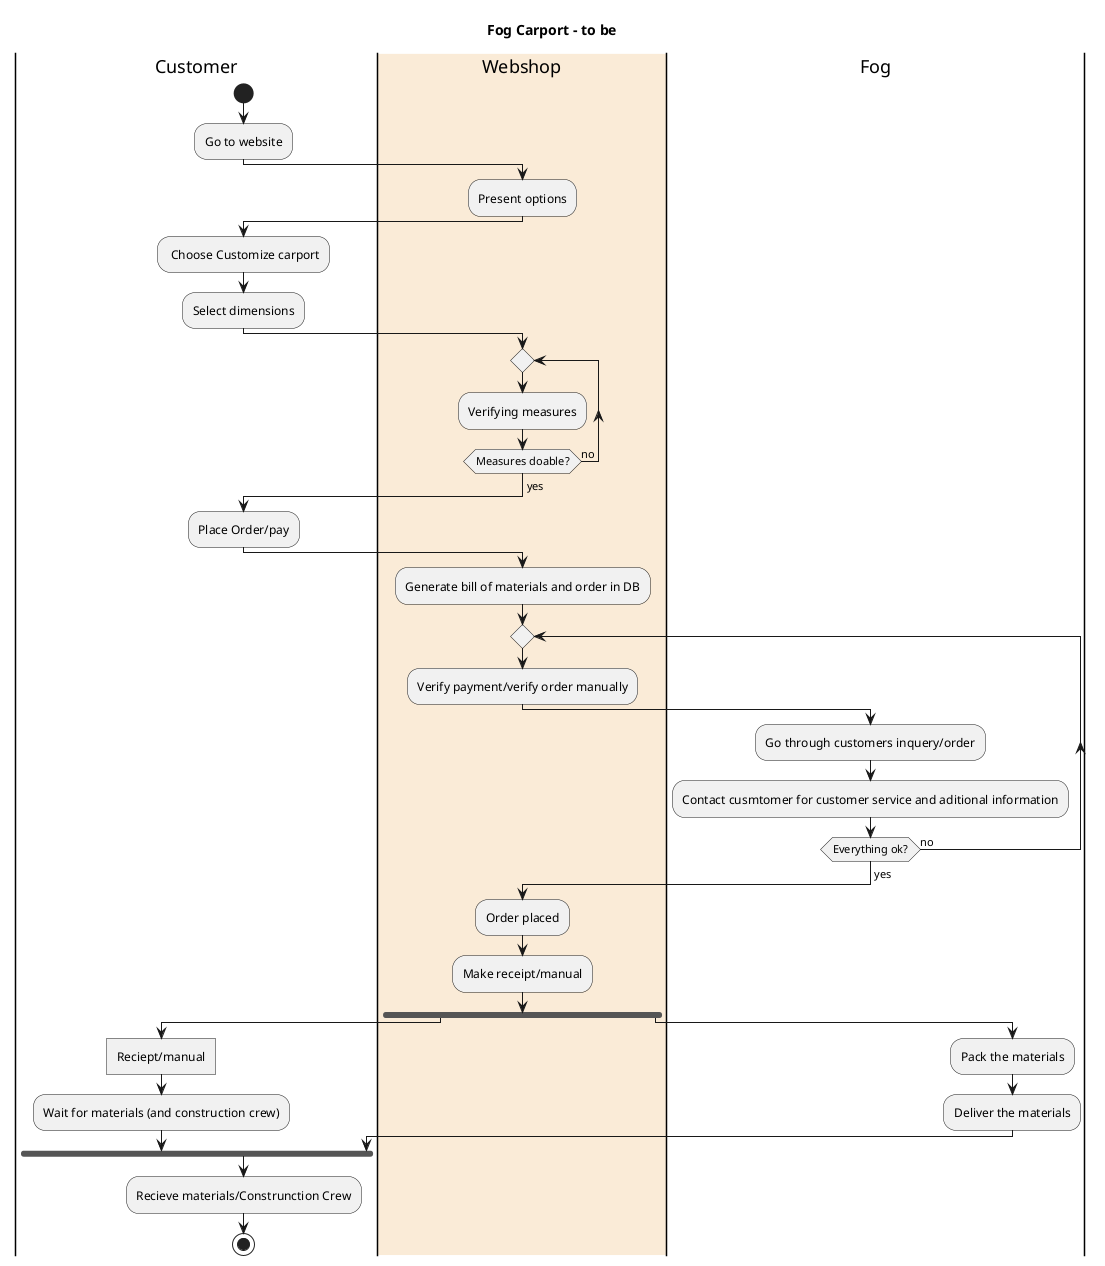 @startuml
Title Fog Carport - to be
|Customer|
start
:Go to website;
|#AntiqueWhite|Webshop|
:Present options;
|Customer|
: Choose Customize carport;
:Select dimensions;
|Webshop|
repeat
:Verifying measures;
repeat while (Measures doable?) is (no)
->yes;
|Customer|
:Place Order/pay;
|Webshop|
:Generate bill of materials and order in DB;
repeat
:Verify payment/verify order manually;
|Fog|
:Go through customers inquery/order;
:Contact cusmtomer for customer service and aditional information;
repeat while (Everything ok?) is (no)
->yes;
|Webshop|
:Order placed;
:Make receipt/manual;
fork
|Customer|
:Reciept/manual]
:Wait for materials (and construction crew);
fork again
|Fog|
:Pack the materials;
:Deliver the materials;
|Customer|
end fork
:Recieve materials/Construnction Crew;
stop
@endum